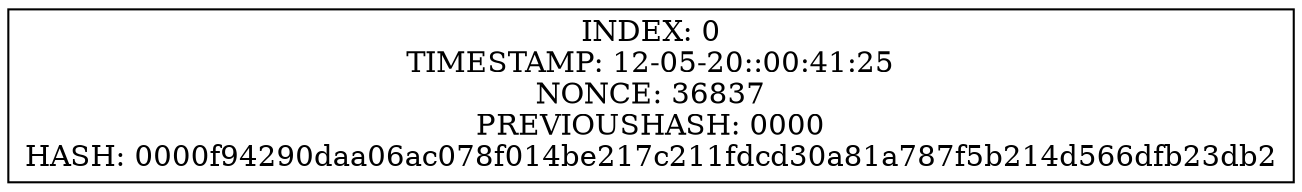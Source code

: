 digraph G{
rankdir = LR;
node [shape= record];
0[label =<INDEX: 0<BR/>TIMESTAMP: 12-05-20::00:41:25<BR/>NONCE: 36837<BR/>PREVIOUSHASH: 0000<BR/>HASH: 0000f94290daa06ac078f014be217c211fdcd30a81a787f5b214d566dfb23db2 >]
}